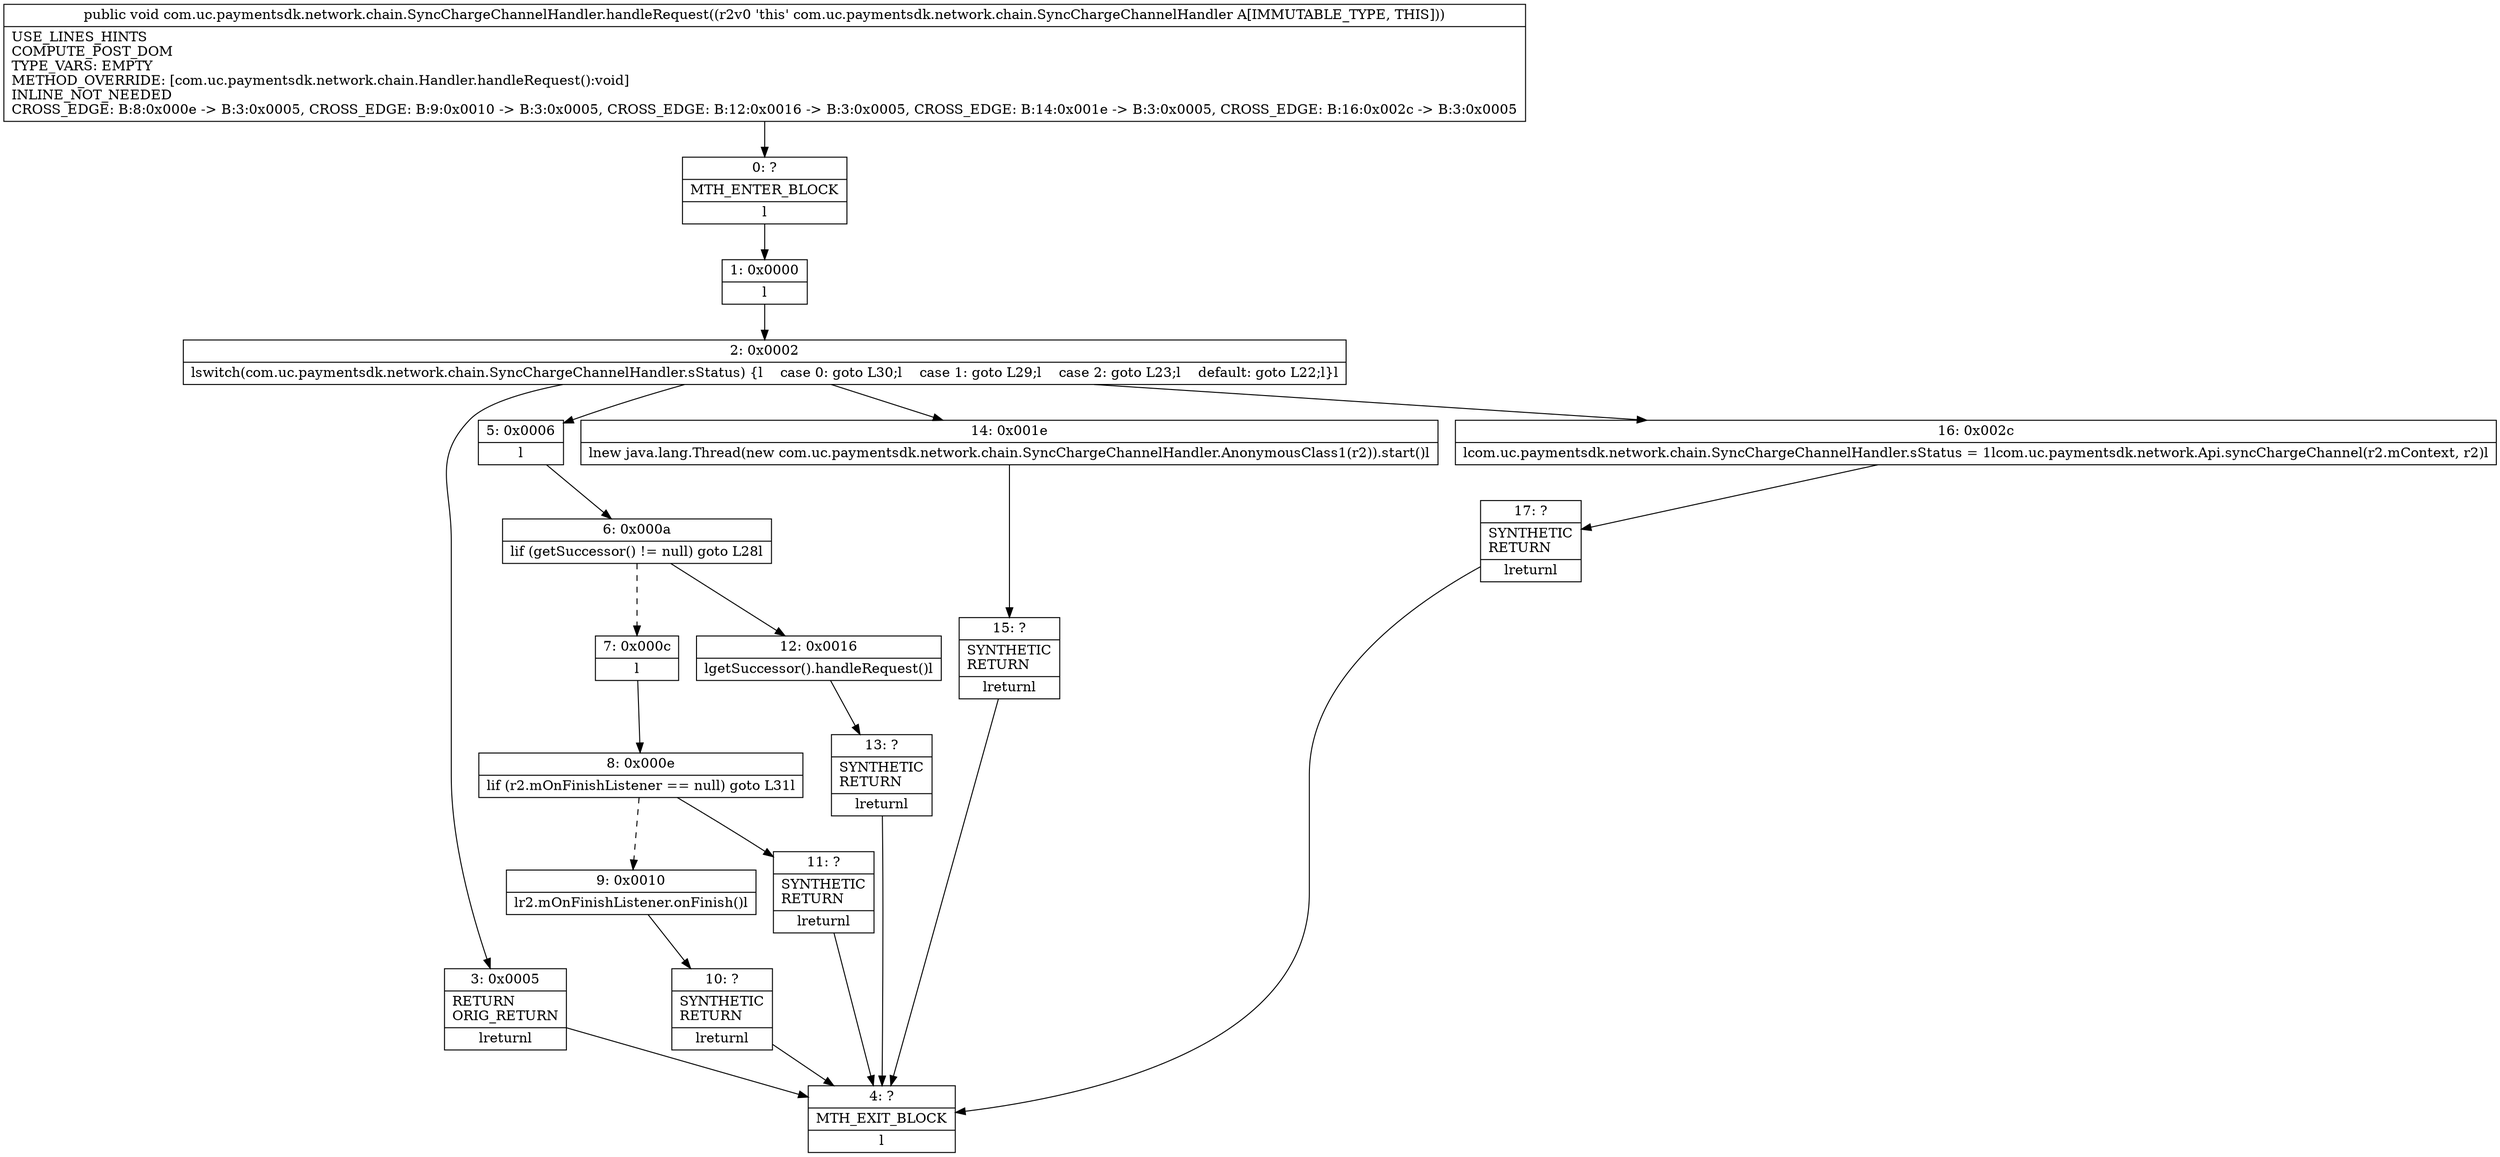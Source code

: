 digraph "CFG forcom.uc.paymentsdk.network.chain.SyncChargeChannelHandler.handleRequest()V" {
Node_0 [shape=record,label="{0\:\ ?|MTH_ENTER_BLOCK\l|l}"];
Node_1 [shape=record,label="{1\:\ 0x0000|l}"];
Node_2 [shape=record,label="{2\:\ 0x0002|lswitch(com.uc.paymentsdk.network.chain.SyncChargeChannelHandler.sStatus) \{l    case 0: goto L30;l    case 1: goto L29;l    case 2: goto L23;l    default: goto L22;l\}l}"];
Node_3 [shape=record,label="{3\:\ 0x0005|RETURN\lORIG_RETURN\l|lreturnl}"];
Node_4 [shape=record,label="{4\:\ ?|MTH_EXIT_BLOCK\l|l}"];
Node_5 [shape=record,label="{5\:\ 0x0006|l}"];
Node_6 [shape=record,label="{6\:\ 0x000a|lif (getSuccessor() != null) goto L28l}"];
Node_7 [shape=record,label="{7\:\ 0x000c|l}"];
Node_8 [shape=record,label="{8\:\ 0x000e|lif (r2.mOnFinishListener == null) goto L31l}"];
Node_9 [shape=record,label="{9\:\ 0x0010|lr2.mOnFinishListener.onFinish()l}"];
Node_10 [shape=record,label="{10\:\ ?|SYNTHETIC\lRETURN\l|lreturnl}"];
Node_11 [shape=record,label="{11\:\ ?|SYNTHETIC\lRETURN\l|lreturnl}"];
Node_12 [shape=record,label="{12\:\ 0x0016|lgetSuccessor().handleRequest()l}"];
Node_13 [shape=record,label="{13\:\ ?|SYNTHETIC\lRETURN\l|lreturnl}"];
Node_14 [shape=record,label="{14\:\ 0x001e|lnew java.lang.Thread(new com.uc.paymentsdk.network.chain.SyncChargeChannelHandler.AnonymousClass1(r2)).start()l}"];
Node_15 [shape=record,label="{15\:\ ?|SYNTHETIC\lRETURN\l|lreturnl}"];
Node_16 [shape=record,label="{16\:\ 0x002c|lcom.uc.paymentsdk.network.chain.SyncChargeChannelHandler.sStatus = 1lcom.uc.paymentsdk.network.Api.syncChargeChannel(r2.mContext, r2)l}"];
Node_17 [shape=record,label="{17\:\ ?|SYNTHETIC\lRETURN\l|lreturnl}"];
MethodNode[shape=record,label="{public void com.uc.paymentsdk.network.chain.SyncChargeChannelHandler.handleRequest((r2v0 'this' com.uc.paymentsdk.network.chain.SyncChargeChannelHandler A[IMMUTABLE_TYPE, THIS]))  | USE_LINES_HINTS\lCOMPUTE_POST_DOM\lTYPE_VARS: EMPTY\lMETHOD_OVERRIDE: [com.uc.paymentsdk.network.chain.Handler.handleRequest():void]\lINLINE_NOT_NEEDED\lCROSS_EDGE: B:8:0x000e \-\> B:3:0x0005, CROSS_EDGE: B:9:0x0010 \-\> B:3:0x0005, CROSS_EDGE: B:12:0x0016 \-\> B:3:0x0005, CROSS_EDGE: B:14:0x001e \-\> B:3:0x0005, CROSS_EDGE: B:16:0x002c \-\> B:3:0x0005\l}"];
MethodNode -> Node_0;
Node_0 -> Node_1;
Node_1 -> Node_2;
Node_2 -> Node_3;
Node_2 -> Node_5;
Node_2 -> Node_14;
Node_2 -> Node_16;
Node_3 -> Node_4;
Node_5 -> Node_6;
Node_6 -> Node_7[style=dashed];
Node_6 -> Node_12;
Node_7 -> Node_8;
Node_8 -> Node_9[style=dashed];
Node_8 -> Node_11;
Node_9 -> Node_10;
Node_10 -> Node_4;
Node_11 -> Node_4;
Node_12 -> Node_13;
Node_13 -> Node_4;
Node_14 -> Node_15;
Node_15 -> Node_4;
Node_16 -> Node_17;
Node_17 -> Node_4;
}

